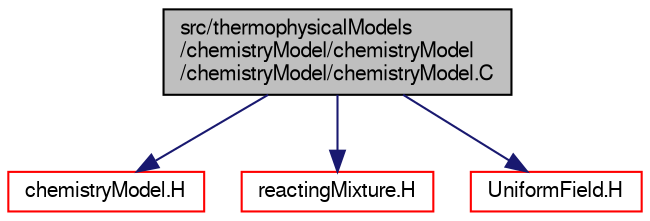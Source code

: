 digraph "src/thermophysicalModels/chemistryModel/chemistryModel/chemistryModel/chemistryModel.C"
{
  bgcolor="transparent";
  edge [fontname="FreeSans",fontsize="10",labelfontname="FreeSans",labelfontsize="10"];
  node [fontname="FreeSans",fontsize="10",shape=record];
  Node0 [label="src/thermophysicalModels\l/chemistryModel/chemistryModel\l/chemistryModel/chemistryModel.C",height=0.2,width=0.4,color="black", fillcolor="grey75", style="filled", fontcolor="black"];
  Node0 -> Node1 [color="midnightblue",fontsize="10",style="solid",fontname="FreeSans"];
  Node1 [label="chemistryModel.H",height=0.2,width=0.4,color="red",URL="$a15497.html"];
  Node0 -> Node312 [color="midnightblue",fontsize="10",style="solid",fontname="FreeSans"];
  Node312 [label="reactingMixture.H",height=0.2,width=0.4,color="red",URL="$a16193.html"];
  Node0 -> Node320 [color="midnightblue",fontsize="10",style="solid",fontname="FreeSans"];
  Node320 [label="UniformField.H",height=0.2,width=0.4,color="red",URL="$a09758.html"];
}
